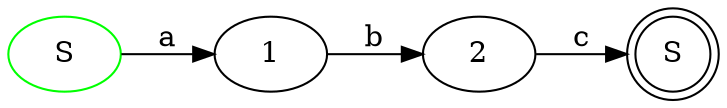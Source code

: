 digraph g
{
    rankdir = LR
    0; 1; 2; 3; 
    0[label="S", color="green"]
    3[label="S", shape="doublecircle"]

    0 -> 1[label="a"]
    1 -> 2[label="b"]
    2 -> 3[label="c"]
}